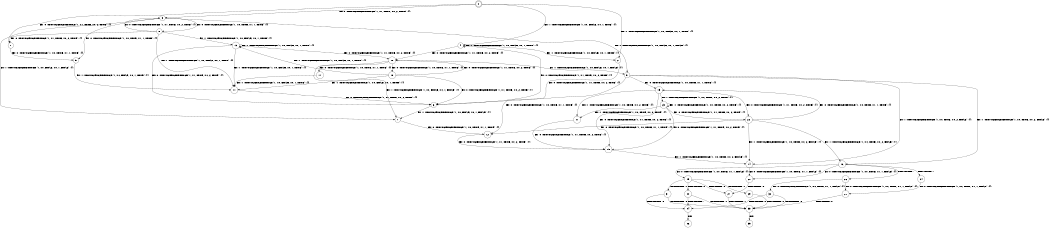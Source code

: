 digraph BCG {
size = "7, 10.5";
center = TRUE;
node [shape = circle];
0 [peripheries = 2];
0 -> 1 [label = "EX !0 !ATOMIC_EXCH_BRANCH (1, +1, TRUE, +0, 2, TRUE) !{}"];
0 -> 2 [label = "EX !1 !ATOMIC_EXCH_BRANCH (1, +0, FALSE, +0, 1, TRUE) !{}"];
0 -> 3 [label = "EX !0 !ATOMIC_EXCH_BRANCH (1, +1, TRUE, +0, 2, TRUE) !{}"];
0 -> 4 [label = "EX !1 !ATOMIC_EXCH_BRANCH (1, +0, FALSE, +0, 1, TRUE) !{}"];
1 -> 5 [label = "EX !0 !ATOMIC_EXCH_BRANCH (1, +0, TRUE, +1, 1, TRUE) !{}"];
2 -> 6 [label = "EX !0 !ATOMIC_EXCH_BRANCH (1, +1, TRUE, +0, 2, TRUE) !{}"];
3 -> 5 [label = "EX !0 !ATOMIC_EXCH_BRANCH (1, +0, TRUE, +1, 1, TRUE) !{}"];
3 -> 7 [label = "EX !1 !ATOMIC_EXCH_BRANCH (1, +0, FALSE, +0, 1, FALSE) !{}"];
3 -> 8 [label = "EX !0 !ATOMIC_EXCH_BRANCH (1, +0, TRUE, +1, 1, TRUE) !{}"];
3 -> 9 [label = "EX !1 !ATOMIC_EXCH_BRANCH (1, +0, FALSE, +0, 1, FALSE) !{}"];
4 -> 2 [label = "EX !1 !ATOMIC_EXCH_BRANCH (1, +0, FALSE, +0, 1, TRUE) !{}"];
4 -> 6 [label = "EX !0 !ATOMIC_EXCH_BRANCH (1, +1, TRUE, +0, 2, TRUE) !{}"];
4 -> 4 [label = "EX !1 !ATOMIC_EXCH_BRANCH (1, +0, FALSE, +0, 1, TRUE) !{}"];
4 -> 10 [label = "EX !0 !ATOMIC_EXCH_BRANCH (1, +1, TRUE, +0, 2, TRUE) !{}"];
5 -> 11 [label = "EX !1 !ATOMIC_EXCH_BRANCH (1, +0, FALSE, +0, 1, TRUE) !{}"];
6 -> 7 [label = "EX !1 !ATOMIC_EXCH_BRANCH (1, +0, FALSE, +0, 1, FALSE) !{}"];
7 -> 12 [label = "EX !0 !ATOMIC_EXCH_BRANCH (1, +0, TRUE, +1, 1, TRUE) !{}"];
8 -> 1 [label = "EX !0 !ATOMIC_EXCH_BRANCH (1, +1, TRUE, +0, 2, TRUE) !{}"];
8 -> 11 [label = "EX !1 !ATOMIC_EXCH_BRANCH (1, +0, FALSE, +0, 1, TRUE) !{}"];
8 -> 3 [label = "EX !0 !ATOMIC_EXCH_BRANCH (1, +1, TRUE, +0, 2, TRUE) !{}"];
8 -> 13 [label = "EX !1 !ATOMIC_EXCH_BRANCH (1, +0, FALSE, +0, 1, TRUE) !{}"];
9 -> 12 [label = "EX !0 !ATOMIC_EXCH_BRANCH (1, +0, TRUE, +1, 1, TRUE) !{}"];
9 -> 14 [label = "EX !1 !ATOMIC_EXCH_BRANCH (1, +0, TRUE, +0, 2, FALSE) !{}"];
9 -> 15 [label = "EX !0 !ATOMIC_EXCH_BRANCH (1, +0, TRUE, +1, 1, TRUE) !{}"];
9 -> 16 [label = "EX !1 !ATOMIC_EXCH_BRANCH (1, +0, TRUE, +0, 2, FALSE) !{}"];
10 -> 17 [label = "EX !0 !ATOMIC_EXCH_BRANCH (1, +0, TRUE, +1, 1, TRUE) !{}"];
10 -> 7 [label = "EX !1 !ATOMIC_EXCH_BRANCH (1, +0, FALSE, +0, 1, FALSE) !{}"];
10 -> 18 [label = "EX !0 !ATOMIC_EXCH_BRANCH (1, +0, TRUE, +1, 1, TRUE) !{}"];
10 -> 9 [label = "EX !1 !ATOMIC_EXCH_BRANCH (1, +0, FALSE, +0, 1, FALSE) !{}"];
11 -> 6 [label = "EX !0 !ATOMIC_EXCH_BRANCH (1, +1, TRUE, +0, 2, TRUE) !{}"];
12 -> 19 [label = "EX !0 !ATOMIC_EXCH_BRANCH (1, +1, TRUE, +0, 2, TRUE) !{}"];
13 -> 6 [label = "EX !0 !ATOMIC_EXCH_BRANCH (1, +1, TRUE, +0, 2, TRUE) !{}"];
13 -> 11 [label = "EX !1 !ATOMIC_EXCH_BRANCH (1, +0, FALSE, +0, 1, TRUE) !{}"];
13 -> 10 [label = "EX !0 !ATOMIC_EXCH_BRANCH (1, +1, TRUE, +0, 2, TRUE) !{}"];
13 -> 13 [label = "EX !1 !ATOMIC_EXCH_BRANCH (1, +0, FALSE, +0, 1, TRUE) !{}"];
14 -> 20 [label = "EX !0 !ATOMIC_EXCH_BRANCH (1, +0, TRUE, +1, 1, FALSE) !{}"];
15 -> 19 [label = "EX !0 !ATOMIC_EXCH_BRANCH (1, +1, TRUE, +0, 2, TRUE) !{}"];
15 -> 21 [label = "EX !1 !ATOMIC_EXCH_BRANCH (1, +0, TRUE, +0, 2, TRUE) !{}"];
15 -> 22 [label = "EX !0 !ATOMIC_EXCH_BRANCH (1, +1, TRUE, +0, 2, TRUE) !{}"];
15 -> 23 [label = "EX !1 !ATOMIC_EXCH_BRANCH (1, +0, TRUE, +0, 2, TRUE) !{}"];
16 -> 20 [label = "EX !0 !ATOMIC_EXCH_BRANCH (1, +0, TRUE, +1, 1, FALSE) !{}"];
16 -> 24 [label = "TERMINATE !1"];
16 -> 25 [label = "EX !0 !ATOMIC_EXCH_BRANCH (1, +0, TRUE, +1, 1, FALSE) !{}"];
16 -> 26 [label = "TERMINATE !1"];
17 -> 11 [label = "EX !1 !ATOMIC_EXCH_BRANCH (1, +0, FALSE, +0, 1, TRUE) !{}"];
18 -> 6 [label = "EX !0 !ATOMIC_EXCH_BRANCH (1, +1, TRUE, +0, 2, TRUE) !{}"];
18 -> 11 [label = "EX !1 !ATOMIC_EXCH_BRANCH (1, +0, FALSE, +0, 1, TRUE) !{}"];
18 -> 10 [label = "EX !0 !ATOMIC_EXCH_BRANCH (1, +1, TRUE, +0, 2, TRUE) !{}"];
18 -> 13 [label = "EX !1 !ATOMIC_EXCH_BRANCH (1, +0, FALSE, +0, 1, TRUE) !{}"];
19 -> 14 [label = "EX !1 !ATOMIC_EXCH_BRANCH (1, +0, TRUE, +0, 2, FALSE) !{}"];
20 -> 27 [label = "TERMINATE !0"];
21 -> 19 [label = "EX !0 !ATOMIC_EXCH_BRANCH (1, +1, TRUE, +0, 2, TRUE) !{}"];
22 -> 12 [label = "EX !0 !ATOMIC_EXCH_BRANCH (1, +0, TRUE, +1, 1, TRUE) !{}"];
22 -> 14 [label = "EX !1 !ATOMIC_EXCH_BRANCH (1, +0, TRUE, +0, 2, FALSE) !{}"];
22 -> 15 [label = "EX !0 !ATOMIC_EXCH_BRANCH (1, +0, TRUE, +1, 1, TRUE) !{}"];
22 -> 16 [label = "EX !1 !ATOMIC_EXCH_BRANCH (1, +0, TRUE, +0, 2, FALSE) !{}"];
23 -> 19 [label = "EX !0 !ATOMIC_EXCH_BRANCH (1, +1, TRUE, +0, 2, TRUE) !{}"];
23 -> 21 [label = "EX !1 !ATOMIC_EXCH_BRANCH (1, +0, TRUE, +0, 2, TRUE) !{}"];
23 -> 22 [label = "EX !0 !ATOMIC_EXCH_BRANCH (1, +1, TRUE, +0, 2, TRUE) !{}"];
23 -> 23 [label = "EX !1 !ATOMIC_EXCH_BRANCH (1, +0, TRUE, +0, 2, TRUE) !{}"];
24 -> 28 [label = "EX !0 !ATOMIC_EXCH_BRANCH (1, +0, TRUE, +1, 1, FALSE) !{}"];
25 -> 27 [label = "TERMINATE !0"];
25 -> 29 [label = "TERMINATE !1"];
25 -> 30 [label = "TERMINATE !0"];
25 -> 31 [label = "TERMINATE !1"];
26 -> 28 [label = "EX !0 !ATOMIC_EXCH_BRANCH (1, +0, TRUE, +1, 1, FALSE) !{}"];
26 -> 32 [label = "EX !0 !ATOMIC_EXCH_BRANCH (1, +0, TRUE, +1, 1, FALSE) !{}"];
27 -> 33 [label = "TERMINATE !1"];
28 -> 33 [label = "TERMINATE !0"];
29 -> 33 [label = "TERMINATE !0"];
30 -> 33 [label = "TERMINATE !1"];
30 -> 34 [label = "TERMINATE !1"];
31 -> 33 [label = "TERMINATE !0"];
31 -> 34 [label = "TERMINATE !0"];
32 -> 33 [label = "TERMINATE !0"];
32 -> 34 [label = "TERMINATE !0"];
33 -> 35 [label = "exit"];
34 -> 36 [label = "exit"];
}
